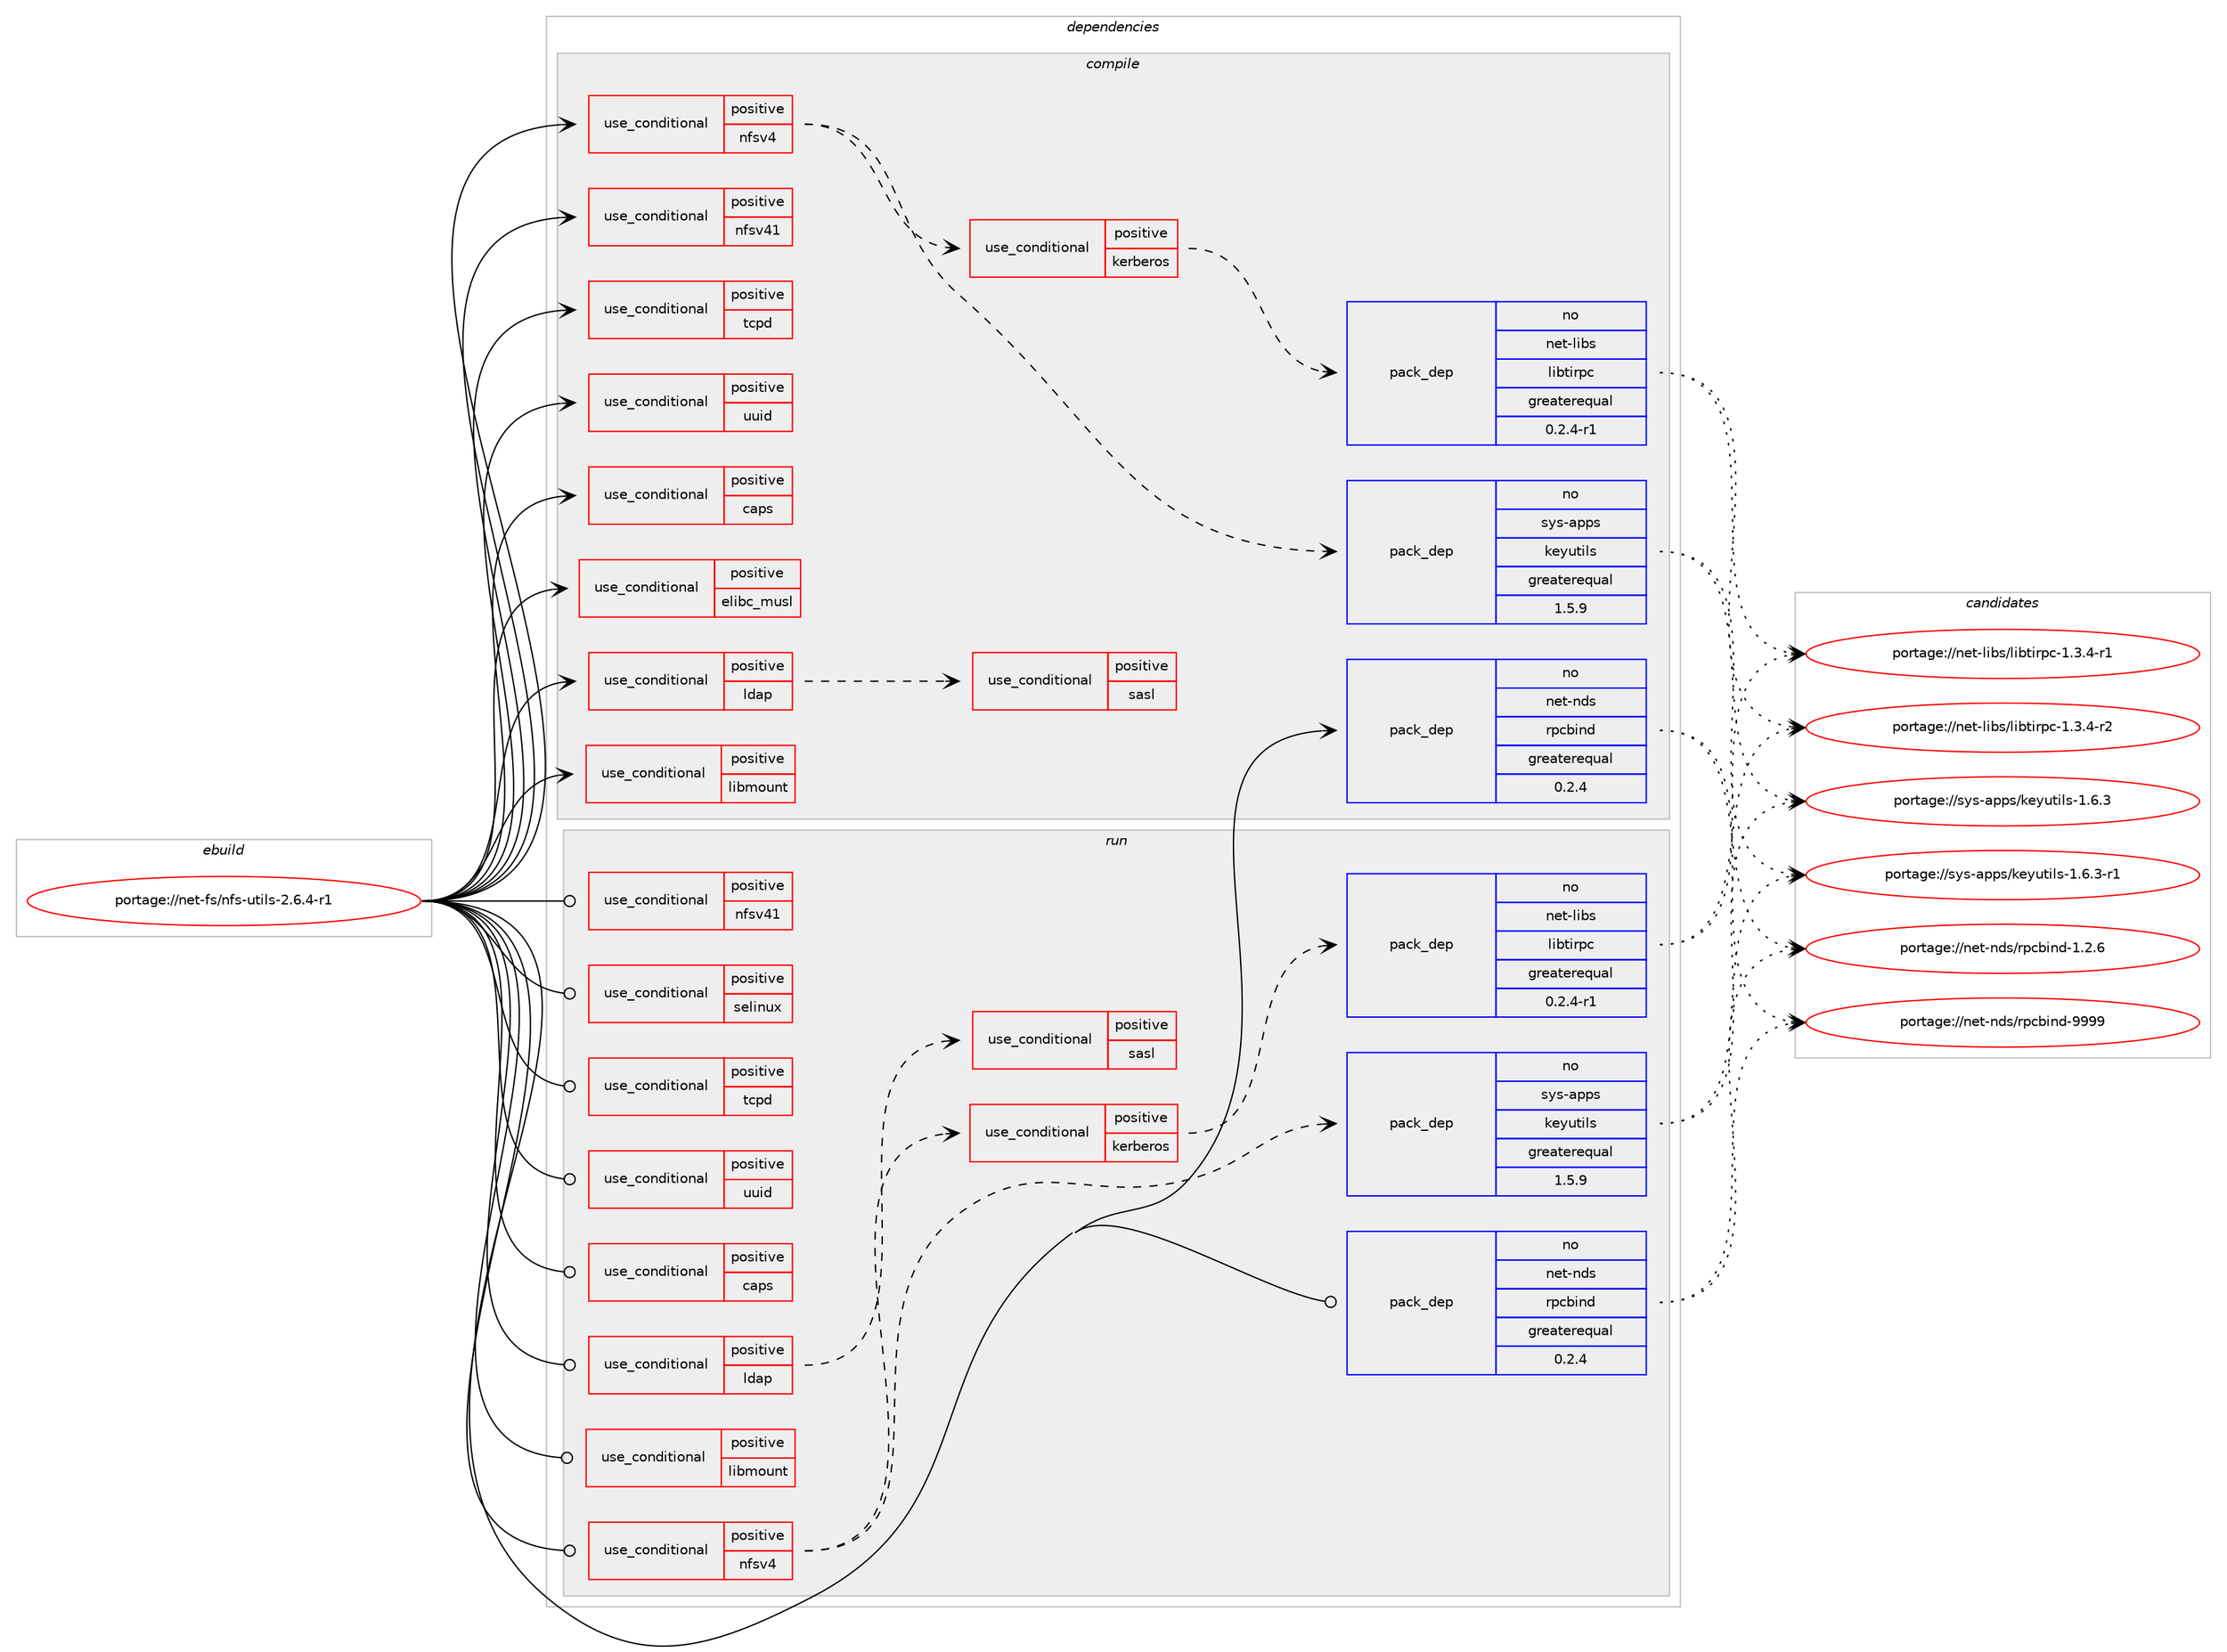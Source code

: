digraph prolog {

# *************
# Graph options
# *************

newrank=true;
concentrate=true;
compound=true;
graph [rankdir=LR,fontname=Helvetica,fontsize=10,ranksep=1.5];#, ranksep=2.5, nodesep=0.2];
edge  [arrowhead=vee];
node  [fontname=Helvetica,fontsize=10];

# **********
# The ebuild
# **********

subgraph cluster_leftcol {
color=gray;
label=<<i>ebuild</i>>;
id [label="portage://net-fs/nfs-utils-2.6.4-r1", color=red, width=4, href="../net-fs/nfs-utils-2.6.4-r1.svg"];
}

# ****************
# The dependencies
# ****************

subgraph cluster_midcol {
color=gray;
label=<<i>dependencies</i>>;
subgraph cluster_compile {
fillcolor="#eeeeee";
style=filled;
label=<<i>compile</i>>;
subgraph cond1979 {
dependency2483 [label=<<TABLE BORDER="0" CELLBORDER="1" CELLSPACING="0" CELLPADDING="4"><TR><TD ROWSPAN="3" CELLPADDING="10">use_conditional</TD></TR><TR><TD>positive</TD></TR><TR><TD>caps</TD></TR></TABLE>>, shape=none, color=red];
# *** BEGIN UNKNOWN DEPENDENCY TYPE (TODO) ***
# dependency2483 -> package_dependency(portage://net-fs/nfs-utils-2.6.4-r1,install,no,sys-libs,libcap,none,[,,],[],[])
# *** END UNKNOWN DEPENDENCY TYPE (TODO) ***

}
id:e -> dependency2483:w [weight=20,style="solid",arrowhead="vee"];
subgraph cond1980 {
dependency2484 [label=<<TABLE BORDER="0" CELLBORDER="1" CELLSPACING="0" CELLPADDING="4"><TR><TD ROWSPAN="3" CELLPADDING="10">use_conditional</TD></TR><TR><TD>positive</TD></TR><TR><TD>elibc_musl</TD></TR></TABLE>>, shape=none, color=red];
# *** BEGIN UNKNOWN DEPENDENCY TYPE (TODO) ***
# dependency2484 -> package_dependency(portage://net-fs/nfs-utils-2.6.4-r1,install,no,sys-libs,queue-standalone,none,[,,],[],[])
# *** END UNKNOWN DEPENDENCY TYPE (TODO) ***

}
id:e -> dependency2484:w [weight=20,style="solid",arrowhead="vee"];
subgraph cond1981 {
dependency2485 [label=<<TABLE BORDER="0" CELLBORDER="1" CELLSPACING="0" CELLPADDING="4"><TR><TD ROWSPAN="3" CELLPADDING="10">use_conditional</TD></TR><TR><TD>positive</TD></TR><TR><TD>ldap</TD></TR></TABLE>>, shape=none, color=red];
# *** BEGIN UNKNOWN DEPENDENCY TYPE (TODO) ***
# dependency2485 -> package_dependency(portage://net-fs/nfs-utils-2.6.4-r1,install,no,net-nds,openldap,none,[,,],any_same_slot,[])
# *** END UNKNOWN DEPENDENCY TYPE (TODO) ***

subgraph cond1982 {
dependency2486 [label=<<TABLE BORDER="0" CELLBORDER="1" CELLSPACING="0" CELLPADDING="4"><TR><TD ROWSPAN="3" CELLPADDING="10">use_conditional</TD></TR><TR><TD>positive</TD></TR><TR><TD>sasl</TD></TR></TABLE>>, shape=none, color=red];
# *** BEGIN UNKNOWN DEPENDENCY TYPE (TODO) ***
# dependency2486 -> package_dependency(portage://net-fs/nfs-utils-2.6.4-r1,install,no,app-crypt,mit-krb5,none,[,,],[],[])
# *** END UNKNOWN DEPENDENCY TYPE (TODO) ***

# *** BEGIN UNKNOWN DEPENDENCY TYPE (TODO) ***
# dependency2486 -> package_dependency(portage://net-fs/nfs-utils-2.6.4-r1,install,no,dev-libs,cyrus-sasl,none,[,,],[slot(2)],[])
# *** END UNKNOWN DEPENDENCY TYPE (TODO) ***

}
dependency2485:e -> dependency2486:w [weight=20,style="dashed",arrowhead="vee"];
}
id:e -> dependency2485:w [weight=20,style="solid",arrowhead="vee"];
subgraph cond1983 {
dependency2487 [label=<<TABLE BORDER="0" CELLBORDER="1" CELLSPACING="0" CELLPADDING="4"><TR><TD ROWSPAN="3" CELLPADDING="10">use_conditional</TD></TR><TR><TD>positive</TD></TR><TR><TD>libmount</TD></TR></TABLE>>, shape=none, color=red];
# *** BEGIN UNKNOWN DEPENDENCY TYPE (TODO) ***
# dependency2487 -> package_dependency(portage://net-fs/nfs-utils-2.6.4-r1,install,no,sys-apps,util-linux,none,[,,],[],[])
# *** END UNKNOWN DEPENDENCY TYPE (TODO) ***

}
id:e -> dependency2487:w [weight=20,style="solid",arrowhead="vee"];
subgraph cond1984 {
dependency2488 [label=<<TABLE BORDER="0" CELLBORDER="1" CELLSPACING="0" CELLPADDING="4"><TR><TD ROWSPAN="3" CELLPADDING="10">use_conditional</TD></TR><TR><TD>positive</TD></TR><TR><TD>nfsv4</TD></TR></TABLE>>, shape=none, color=red];
subgraph pack483 {
dependency2489 [label=<<TABLE BORDER="0" CELLBORDER="1" CELLSPACING="0" CELLPADDING="4" WIDTH="220"><TR><TD ROWSPAN="6" CELLPADDING="30">pack_dep</TD></TR><TR><TD WIDTH="110">no</TD></TR><TR><TD>sys-apps</TD></TR><TR><TD>keyutils</TD></TR><TR><TD>greaterequal</TD></TR><TR><TD>1.5.9</TD></TR></TABLE>>, shape=none, color=blue];
}
dependency2488:e -> dependency2489:w [weight=20,style="dashed",arrowhead="vee"];
subgraph cond1985 {
dependency2490 [label=<<TABLE BORDER="0" CELLBORDER="1" CELLSPACING="0" CELLPADDING="4"><TR><TD ROWSPAN="3" CELLPADDING="10">use_conditional</TD></TR><TR><TD>positive</TD></TR><TR><TD>kerberos</TD></TR></TABLE>>, shape=none, color=red];
subgraph pack484 {
dependency2491 [label=<<TABLE BORDER="0" CELLBORDER="1" CELLSPACING="0" CELLPADDING="4" WIDTH="220"><TR><TD ROWSPAN="6" CELLPADDING="30">pack_dep</TD></TR><TR><TD WIDTH="110">no</TD></TR><TR><TD>net-libs</TD></TR><TR><TD>libtirpc</TD></TR><TR><TD>greaterequal</TD></TR><TR><TD>0.2.4-r1</TD></TR></TABLE>>, shape=none, color=blue];
}
dependency2490:e -> dependency2491:w [weight=20,style="dashed",arrowhead="vee"];
# *** BEGIN UNKNOWN DEPENDENCY TYPE (TODO) ***
# dependency2490 -> package_dependency(portage://net-fs/nfs-utils-2.6.4-r1,install,no,app-crypt,mit-krb5,none,[,,],[],[])
# *** END UNKNOWN DEPENDENCY TYPE (TODO) ***

}
dependency2488:e -> dependency2490:w [weight=20,style="dashed",arrowhead="vee"];
}
id:e -> dependency2488:w [weight=20,style="solid",arrowhead="vee"];
subgraph cond1986 {
dependency2492 [label=<<TABLE BORDER="0" CELLBORDER="1" CELLSPACING="0" CELLPADDING="4"><TR><TD ROWSPAN="3" CELLPADDING="10">use_conditional</TD></TR><TR><TD>positive</TD></TR><TR><TD>nfsv41</TD></TR></TABLE>>, shape=none, color=red];
# *** BEGIN UNKNOWN DEPENDENCY TYPE (TODO) ***
# dependency2492 -> package_dependency(portage://net-fs/nfs-utils-2.6.4-r1,install,no,sys-fs,lvm2,none,[,,],[],[])
# *** END UNKNOWN DEPENDENCY TYPE (TODO) ***

}
id:e -> dependency2492:w [weight=20,style="solid",arrowhead="vee"];
subgraph cond1987 {
dependency2493 [label=<<TABLE BORDER="0" CELLBORDER="1" CELLSPACING="0" CELLPADDING="4"><TR><TD ROWSPAN="3" CELLPADDING="10">use_conditional</TD></TR><TR><TD>positive</TD></TR><TR><TD>tcpd</TD></TR></TABLE>>, shape=none, color=red];
# *** BEGIN UNKNOWN DEPENDENCY TYPE (TODO) ***
# dependency2493 -> package_dependency(portage://net-fs/nfs-utils-2.6.4-r1,install,no,sys-apps,tcp-wrappers,none,[,,],[],[])
# *** END UNKNOWN DEPENDENCY TYPE (TODO) ***

}
id:e -> dependency2493:w [weight=20,style="solid",arrowhead="vee"];
subgraph cond1988 {
dependency2494 [label=<<TABLE BORDER="0" CELLBORDER="1" CELLSPACING="0" CELLPADDING="4"><TR><TD ROWSPAN="3" CELLPADDING="10">use_conditional</TD></TR><TR><TD>positive</TD></TR><TR><TD>uuid</TD></TR></TABLE>>, shape=none, color=red];
# *** BEGIN UNKNOWN DEPENDENCY TYPE (TODO) ***
# dependency2494 -> package_dependency(portage://net-fs/nfs-utils-2.6.4-r1,install,no,sys-apps,util-linux,none,[,,],[],[])
# *** END UNKNOWN DEPENDENCY TYPE (TODO) ***

}
id:e -> dependency2494:w [weight=20,style="solid",arrowhead="vee"];
# *** BEGIN UNKNOWN DEPENDENCY TYPE (TODO) ***
# id -> package_dependency(portage://net-fs/nfs-utils-2.6.4-r1,install,no,dev-db,sqlite,none,[,,],[slot(3)],[])
# *** END UNKNOWN DEPENDENCY TYPE (TODO) ***

# *** BEGIN UNKNOWN DEPENDENCY TYPE (TODO) ***
# id -> package_dependency(portage://net-fs/nfs-utils-2.6.4-r1,install,no,dev-libs,libevent,none,[,,],any_same_slot,[])
# *** END UNKNOWN DEPENDENCY TYPE (TODO) ***

# *** BEGIN UNKNOWN DEPENDENCY TYPE (TODO) ***
# id -> package_dependency(portage://net-fs/nfs-utils-2.6.4-r1,install,no,dev-libs,libxml2,none,[,,],[],[])
# *** END UNKNOWN DEPENDENCY TYPE (TODO) ***

# *** BEGIN UNKNOWN DEPENDENCY TYPE (TODO) ***
# id -> package_dependency(portage://net-fs/nfs-utils-2.6.4-r1,install,no,net-libs,libtirpc,none,[,,],any_same_slot,[])
# *** END UNKNOWN DEPENDENCY TYPE (TODO) ***

subgraph pack485 {
dependency2495 [label=<<TABLE BORDER="0" CELLBORDER="1" CELLSPACING="0" CELLPADDING="4" WIDTH="220"><TR><TD ROWSPAN="6" CELLPADDING="30">pack_dep</TD></TR><TR><TD WIDTH="110">no</TD></TR><TR><TD>net-nds</TD></TR><TR><TD>rpcbind</TD></TR><TR><TD>greaterequal</TD></TR><TR><TD>0.2.4</TD></TR></TABLE>>, shape=none, color=blue];
}
id:e -> dependency2495:w [weight=20,style="solid",arrowhead="vee"];
# *** BEGIN UNKNOWN DEPENDENCY TYPE (TODO) ***
# id -> package_dependency(portage://net-fs/nfs-utils-2.6.4-r1,install,no,sys-fs,e2fsprogs,none,[,,],[],[])
# *** END UNKNOWN DEPENDENCY TYPE (TODO) ***

}
subgraph cluster_compileandrun {
fillcolor="#eeeeee";
style=filled;
label=<<i>compile and run</i>>;
}
subgraph cluster_run {
fillcolor="#eeeeee";
style=filled;
label=<<i>run</i>>;
subgraph cond1989 {
dependency2496 [label=<<TABLE BORDER="0" CELLBORDER="1" CELLSPACING="0" CELLPADDING="4"><TR><TD ROWSPAN="3" CELLPADDING="10">use_conditional</TD></TR><TR><TD>positive</TD></TR><TR><TD>caps</TD></TR></TABLE>>, shape=none, color=red];
# *** BEGIN UNKNOWN DEPENDENCY TYPE (TODO) ***
# dependency2496 -> package_dependency(portage://net-fs/nfs-utils-2.6.4-r1,run,no,sys-libs,libcap,none,[,,],[],[])
# *** END UNKNOWN DEPENDENCY TYPE (TODO) ***

}
id:e -> dependency2496:w [weight=20,style="solid",arrowhead="odot"];
subgraph cond1990 {
dependency2497 [label=<<TABLE BORDER="0" CELLBORDER="1" CELLSPACING="0" CELLPADDING="4"><TR><TD ROWSPAN="3" CELLPADDING="10">use_conditional</TD></TR><TR><TD>positive</TD></TR><TR><TD>ldap</TD></TR></TABLE>>, shape=none, color=red];
# *** BEGIN UNKNOWN DEPENDENCY TYPE (TODO) ***
# dependency2497 -> package_dependency(portage://net-fs/nfs-utils-2.6.4-r1,run,no,net-nds,openldap,none,[,,],any_same_slot,[])
# *** END UNKNOWN DEPENDENCY TYPE (TODO) ***

subgraph cond1991 {
dependency2498 [label=<<TABLE BORDER="0" CELLBORDER="1" CELLSPACING="0" CELLPADDING="4"><TR><TD ROWSPAN="3" CELLPADDING="10">use_conditional</TD></TR><TR><TD>positive</TD></TR><TR><TD>sasl</TD></TR></TABLE>>, shape=none, color=red];
# *** BEGIN UNKNOWN DEPENDENCY TYPE (TODO) ***
# dependency2498 -> package_dependency(portage://net-fs/nfs-utils-2.6.4-r1,run,no,app-crypt,mit-krb5,none,[,,],[],[])
# *** END UNKNOWN DEPENDENCY TYPE (TODO) ***

# *** BEGIN UNKNOWN DEPENDENCY TYPE (TODO) ***
# dependency2498 -> package_dependency(portage://net-fs/nfs-utils-2.6.4-r1,run,no,dev-libs,cyrus-sasl,none,[,,],[slot(2)],[])
# *** END UNKNOWN DEPENDENCY TYPE (TODO) ***

}
dependency2497:e -> dependency2498:w [weight=20,style="dashed",arrowhead="vee"];
}
id:e -> dependency2497:w [weight=20,style="solid",arrowhead="odot"];
subgraph cond1992 {
dependency2499 [label=<<TABLE BORDER="0" CELLBORDER="1" CELLSPACING="0" CELLPADDING="4"><TR><TD ROWSPAN="3" CELLPADDING="10">use_conditional</TD></TR><TR><TD>positive</TD></TR><TR><TD>libmount</TD></TR></TABLE>>, shape=none, color=red];
# *** BEGIN UNKNOWN DEPENDENCY TYPE (TODO) ***
# dependency2499 -> package_dependency(portage://net-fs/nfs-utils-2.6.4-r1,run,no,sys-apps,util-linux,none,[,,],[],[])
# *** END UNKNOWN DEPENDENCY TYPE (TODO) ***

}
id:e -> dependency2499:w [weight=20,style="solid",arrowhead="odot"];
subgraph cond1993 {
dependency2500 [label=<<TABLE BORDER="0" CELLBORDER="1" CELLSPACING="0" CELLPADDING="4"><TR><TD ROWSPAN="3" CELLPADDING="10">use_conditional</TD></TR><TR><TD>positive</TD></TR><TR><TD>nfsv4</TD></TR></TABLE>>, shape=none, color=red];
subgraph pack486 {
dependency2501 [label=<<TABLE BORDER="0" CELLBORDER="1" CELLSPACING="0" CELLPADDING="4" WIDTH="220"><TR><TD ROWSPAN="6" CELLPADDING="30">pack_dep</TD></TR><TR><TD WIDTH="110">no</TD></TR><TR><TD>sys-apps</TD></TR><TR><TD>keyutils</TD></TR><TR><TD>greaterequal</TD></TR><TR><TD>1.5.9</TD></TR></TABLE>>, shape=none, color=blue];
}
dependency2500:e -> dependency2501:w [weight=20,style="dashed",arrowhead="vee"];
subgraph cond1994 {
dependency2502 [label=<<TABLE BORDER="0" CELLBORDER="1" CELLSPACING="0" CELLPADDING="4"><TR><TD ROWSPAN="3" CELLPADDING="10">use_conditional</TD></TR><TR><TD>positive</TD></TR><TR><TD>kerberos</TD></TR></TABLE>>, shape=none, color=red];
subgraph pack487 {
dependency2503 [label=<<TABLE BORDER="0" CELLBORDER="1" CELLSPACING="0" CELLPADDING="4" WIDTH="220"><TR><TD ROWSPAN="6" CELLPADDING="30">pack_dep</TD></TR><TR><TD WIDTH="110">no</TD></TR><TR><TD>net-libs</TD></TR><TR><TD>libtirpc</TD></TR><TR><TD>greaterequal</TD></TR><TR><TD>0.2.4-r1</TD></TR></TABLE>>, shape=none, color=blue];
}
dependency2502:e -> dependency2503:w [weight=20,style="dashed",arrowhead="vee"];
# *** BEGIN UNKNOWN DEPENDENCY TYPE (TODO) ***
# dependency2502 -> package_dependency(portage://net-fs/nfs-utils-2.6.4-r1,run,no,app-crypt,mit-krb5,none,[,,],[],[])
# *** END UNKNOWN DEPENDENCY TYPE (TODO) ***

}
dependency2500:e -> dependency2502:w [weight=20,style="dashed",arrowhead="vee"];
}
id:e -> dependency2500:w [weight=20,style="solid",arrowhead="odot"];
subgraph cond1995 {
dependency2504 [label=<<TABLE BORDER="0" CELLBORDER="1" CELLSPACING="0" CELLPADDING="4"><TR><TD ROWSPAN="3" CELLPADDING="10">use_conditional</TD></TR><TR><TD>positive</TD></TR><TR><TD>nfsv41</TD></TR></TABLE>>, shape=none, color=red];
# *** BEGIN UNKNOWN DEPENDENCY TYPE (TODO) ***
# dependency2504 -> package_dependency(portage://net-fs/nfs-utils-2.6.4-r1,run,no,sys-fs,lvm2,none,[,,],[],[])
# *** END UNKNOWN DEPENDENCY TYPE (TODO) ***

}
id:e -> dependency2504:w [weight=20,style="solid",arrowhead="odot"];
subgraph cond1996 {
dependency2505 [label=<<TABLE BORDER="0" CELLBORDER="1" CELLSPACING="0" CELLPADDING="4"><TR><TD ROWSPAN="3" CELLPADDING="10">use_conditional</TD></TR><TR><TD>positive</TD></TR><TR><TD>selinux</TD></TR></TABLE>>, shape=none, color=red];
# *** BEGIN UNKNOWN DEPENDENCY TYPE (TODO) ***
# dependency2505 -> package_dependency(portage://net-fs/nfs-utils-2.6.4-r1,run,no,sec-policy,selinux-rpc,none,[,,],[],[])
# *** END UNKNOWN DEPENDENCY TYPE (TODO) ***

# *** BEGIN UNKNOWN DEPENDENCY TYPE (TODO) ***
# dependency2505 -> package_dependency(portage://net-fs/nfs-utils-2.6.4-r1,run,no,sec-policy,selinux-rpcbind,none,[,,],[],[])
# *** END UNKNOWN DEPENDENCY TYPE (TODO) ***

}
id:e -> dependency2505:w [weight=20,style="solid",arrowhead="odot"];
subgraph cond1997 {
dependency2506 [label=<<TABLE BORDER="0" CELLBORDER="1" CELLSPACING="0" CELLPADDING="4"><TR><TD ROWSPAN="3" CELLPADDING="10">use_conditional</TD></TR><TR><TD>positive</TD></TR><TR><TD>tcpd</TD></TR></TABLE>>, shape=none, color=red];
# *** BEGIN UNKNOWN DEPENDENCY TYPE (TODO) ***
# dependency2506 -> package_dependency(portage://net-fs/nfs-utils-2.6.4-r1,run,no,sys-apps,tcp-wrappers,none,[,,],[],[])
# *** END UNKNOWN DEPENDENCY TYPE (TODO) ***

}
id:e -> dependency2506:w [weight=20,style="solid",arrowhead="odot"];
subgraph cond1998 {
dependency2507 [label=<<TABLE BORDER="0" CELLBORDER="1" CELLSPACING="0" CELLPADDING="4"><TR><TD ROWSPAN="3" CELLPADDING="10">use_conditional</TD></TR><TR><TD>positive</TD></TR><TR><TD>uuid</TD></TR></TABLE>>, shape=none, color=red];
# *** BEGIN UNKNOWN DEPENDENCY TYPE (TODO) ***
# dependency2507 -> package_dependency(portage://net-fs/nfs-utils-2.6.4-r1,run,no,sys-apps,util-linux,none,[,,],[],[])
# *** END UNKNOWN DEPENDENCY TYPE (TODO) ***

}
id:e -> dependency2507:w [weight=20,style="solid",arrowhead="odot"];
# *** BEGIN UNKNOWN DEPENDENCY TYPE (TODO) ***
# id -> package_dependency(portage://net-fs/nfs-utils-2.6.4-r1,run,no,dev-db,sqlite,none,[,,],[slot(3)],[])
# *** END UNKNOWN DEPENDENCY TYPE (TODO) ***

# *** BEGIN UNKNOWN DEPENDENCY TYPE (TODO) ***
# id -> package_dependency(portage://net-fs/nfs-utils-2.6.4-r1,run,no,dev-libs,libevent,none,[,,],any_same_slot,[])
# *** END UNKNOWN DEPENDENCY TYPE (TODO) ***

# *** BEGIN UNKNOWN DEPENDENCY TYPE (TODO) ***
# id -> package_dependency(portage://net-fs/nfs-utils-2.6.4-r1,run,no,dev-libs,libxml2,none,[,,],[],[])
# *** END UNKNOWN DEPENDENCY TYPE (TODO) ***

# *** BEGIN UNKNOWN DEPENDENCY TYPE (TODO) ***
# id -> package_dependency(portage://net-fs/nfs-utils-2.6.4-r1,run,no,net-libs,libtirpc,none,[,,],any_same_slot,[])
# *** END UNKNOWN DEPENDENCY TYPE (TODO) ***

subgraph pack488 {
dependency2508 [label=<<TABLE BORDER="0" CELLBORDER="1" CELLSPACING="0" CELLPADDING="4" WIDTH="220"><TR><TD ROWSPAN="6" CELLPADDING="30">pack_dep</TD></TR><TR><TD WIDTH="110">no</TD></TR><TR><TD>net-nds</TD></TR><TR><TD>rpcbind</TD></TR><TR><TD>greaterequal</TD></TR><TR><TD>0.2.4</TD></TR></TABLE>>, shape=none, color=blue];
}
id:e -> dependency2508:w [weight=20,style="solid",arrowhead="odot"];
# *** BEGIN UNKNOWN DEPENDENCY TYPE (TODO) ***
# id -> package_dependency(portage://net-fs/nfs-utils-2.6.4-r1,run,no,sys-fs,e2fsprogs,none,[,,],[],[])
# *** END UNKNOWN DEPENDENCY TYPE (TODO) ***

# *** BEGIN UNKNOWN DEPENDENCY TYPE (TODO) ***
# id -> package_dependency(portage://net-fs/nfs-utils-2.6.4-r1,run,weak,net-libs,libnfsidmap,none,[,,],[],[])
# *** END UNKNOWN DEPENDENCY TYPE (TODO) ***

}
}

# **************
# The candidates
# **************

subgraph cluster_choices {
rank=same;
color=gray;
label=<<i>candidates</i>>;

subgraph choice483 {
color=black;
nodesep=1;
choice115121115459711211211547107101121117116105108115454946544651 [label="portage://sys-apps/keyutils-1.6.3", color=red, width=4,href="../sys-apps/keyutils-1.6.3.svg"];
choice1151211154597112112115471071011211171161051081154549465446514511449 [label="portage://sys-apps/keyutils-1.6.3-r1", color=red, width=4,href="../sys-apps/keyutils-1.6.3-r1.svg"];
dependency2489:e -> choice115121115459711211211547107101121117116105108115454946544651:w [style=dotted,weight="100"];
dependency2489:e -> choice1151211154597112112115471071011211171161051081154549465446514511449:w [style=dotted,weight="100"];
}
subgraph choice484 {
color=black;
nodesep=1;
choice11010111645108105981154710810598116105114112994549465146524511449 [label="portage://net-libs/libtirpc-1.3.4-r1", color=red, width=4,href="../net-libs/libtirpc-1.3.4-r1.svg"];
choice11010111645108105981154710810598116105114112994549465146524511450 [label="portage://net-libs/libtirpc-1.3.4-r2", color=red, width=4,href="../net-libs/libtirpc-1.3.4-r2.svg"];
dependency2491:e -> choice11010111645108105981154710810598116105114112994549465146524511449:w [style=dotted,weight="100"];
dependency2491:e -> choice11010111645108105981154710810598116105114112994549465146524511450:w [style=dotted,weight="100"];
}
subgraph choice485 {
color=black;
nodesep=1;
choice11010111645110100115471141129998105110100454946504654 [label="portage://net-nds/rpcbind-1.2.6", color=red, width=4,href="../net-nds/rpcbind-1.2.6.svg"];
choice110101116451101001154711411299981051101004557575757 [label="portage://net-nds/rpcbind-9999", color=red, width=4,href="../net-nds/rpcbind-9999.svg"];
dependency2495:e -> choice11010111645110100115471141129998105110100454946504654:w [style=dotted,weight="100"];
dependency2495:e -> choice110101116451101001154711411299981051101004557575757:w [style=dotted,weight="100"];
}
subgraph choice486 {
color=black;
nodesep=1;
choice115121115459711211211547107101121117116105108115454946544651 [label="portage://sys-apps/keyutils-1.6.3", color=red, width=4,href="../sys-apps/keyutils-1.6.3.svg"];
choice1151211154597112112115471071011211171161051081154549465446514511449 [label="portage://sys-apps/keyutils-1.6.3-r1", color=red, width=4,href="../sys-apps/keyutils-1.6.3-r1.svg"];
dependency2501:e -> choice115121115459711211211547107101121117116105108115454946544651:w [style=dotted,weight="100"];
dependency2501:e -> choice1151211154597112112115471071011211171161051081154549465446514511449:w [style=dotted,weight="100"];
}
subgraph choice487 {
color=black;
nodesep=1;
choice11010111645108105981154710810598116105114112994549465146524511449 [label="portage://net-libs/libtirpc-1.3.4-r1", color=red, width=4,href="../net-libs/libtirpc-1.3.4-r1.svg"];
choice11010111645108105981154710810598116105114112994549465146524511450 [label="portage://net-libs/libtirpc-1.3.4-r2", color=red, width=4,href="../net-libs/libtirpc-1.3.4-r2.svg"];
dependency2503:e -> choice11010111645108105981154710810598116105114112994549465146524511449:w [style=dotted,weight="100"];
dependency2503:e -> choice11010111645108105981154710810598116105114112994549465146524511450:w [style=dotted,weight="100"];
}
subgraph choice488 {
color=black;
nodesep=1;
choice11010111645110100115471141129998105110100454946504654 [label="portage://net-nds/rpcbind-1.2.6", color=red, width=4,href="../net-nds/rpcbind-1.2.6.svg"];
choice110101116451101001154711411299981051101004557575757 [label="portage://net-nds/rpcbind-9999", color=red, width=4,href="../net-nds/rpcbind-9999.svg"];
dependency2508:e -> choice11010111645110100115471141129998105110100454946504654:w [style=dotted,weight="100"];
dependency2508:e -> choice110101116451101001154711411299981051101004557575757:w [style=dotted,weight="100"];
}
}

}
